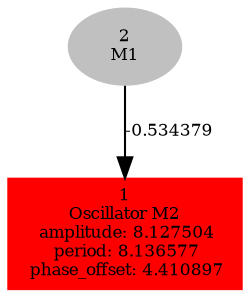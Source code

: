  digraph g{ forcelabels=true;
1 [label=<1<BR />Oscillator M2<BR /> amplitude: 8.127504<BR /> period: 8.136577<BR /> phase_offset: 4.410897>, shape=box,color=red,style=filled,fontsize=8];
2[label=<2<BR/>M1>,color="grey",style=filled,fontsize=8];
2 -> 1[label="-0.534379 ",fontsize="8"];
 }
